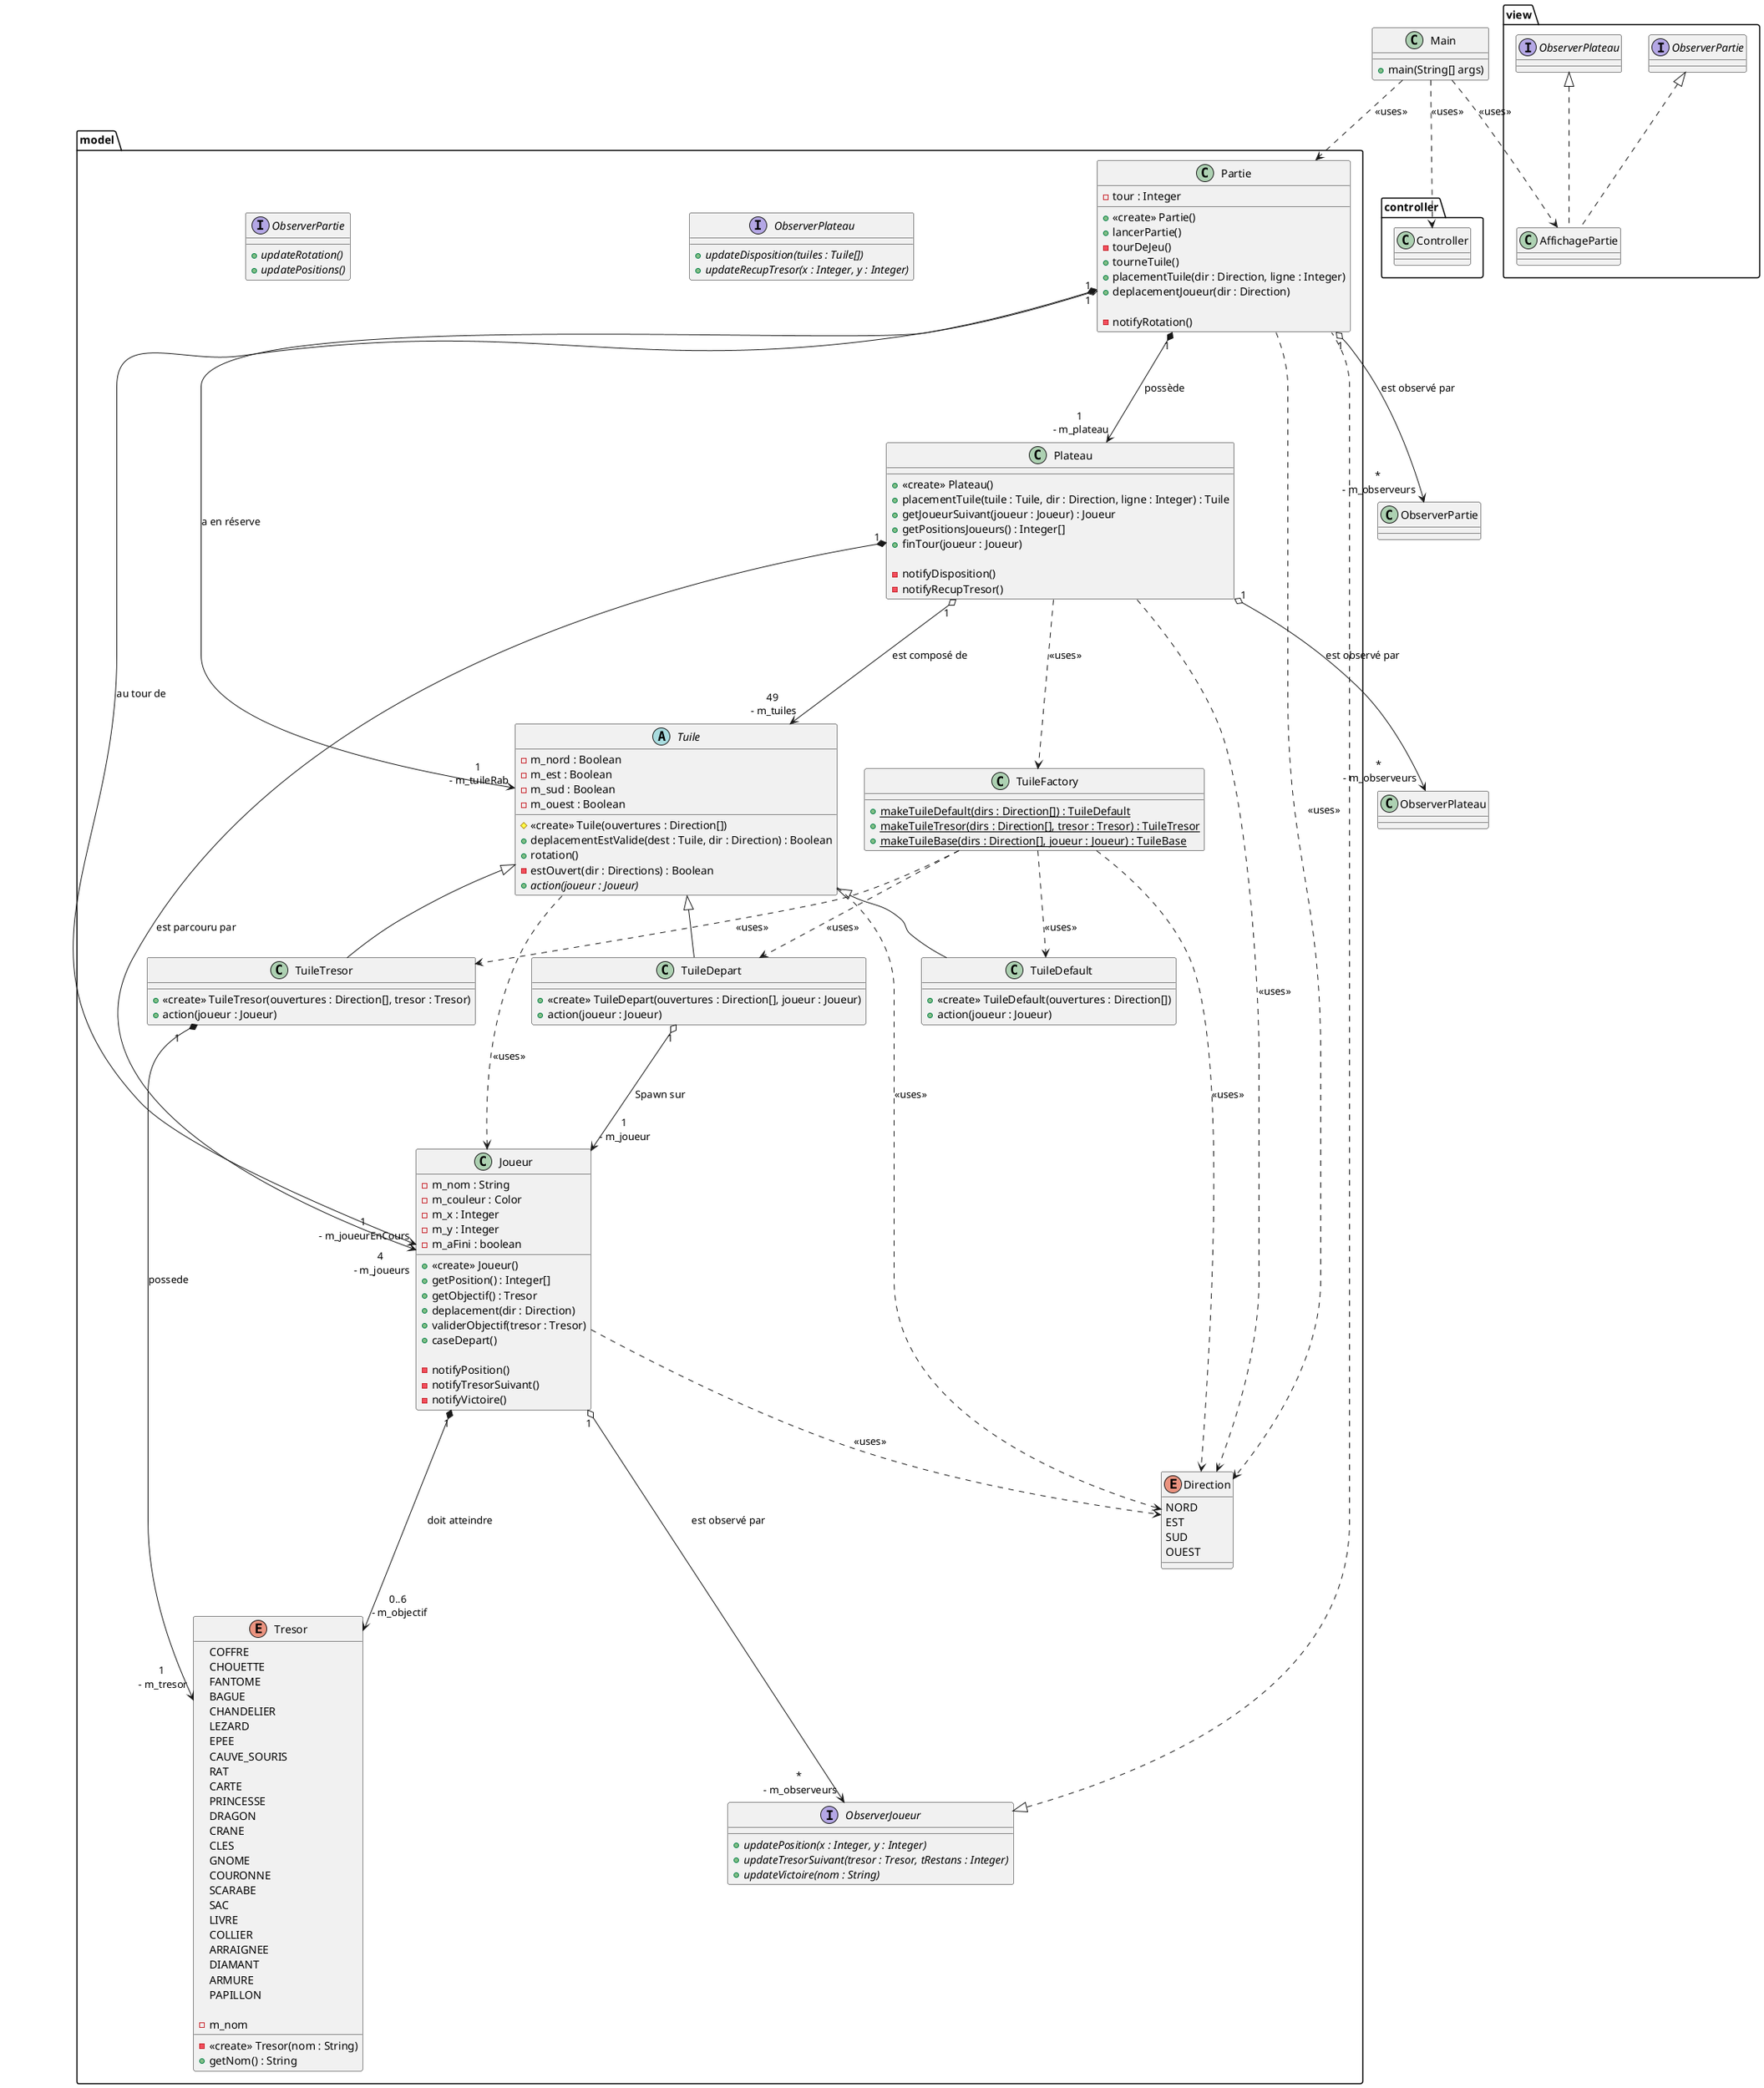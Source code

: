 @startuml
'https://plantuml.com/class-diagram

class Main
{
    + main(String[] args)
}

package model
{
    class Partie implements ObserverJoueur
    {
        - tour : Integer

        + <<create>> Partie()
        + lancerPartie()
        - tourDeJeu()
        + tourneTuile()
        + placementTuile(dir : Direction, ligne : Integer)
        + deplacementJoueur(dir : Direction)

        - notifyRotation()
    }

    class Plateau
    {
        + <<create>> Plateau()
        + placementTuile(tuile : Tuile, dir : Direction, ligne : Integer) : Tuile
        + getJoueurSuivant(joueur : Joueur) : Joueur
        + getPositionsJoueurs() : Integer[]
        + finTour(joueur : Joueur)

        - notifyDisposition()
        - notifyRecupTresor()
    }

    enum Direction
    {
        NORD
        EST
        SUD
        OUEST
    }

    class TuileFactory
    {
        + {static} makeTuileDefault(dirs : Direction[]) : TuileDefault
        + {static} makeTuileTresor(dirs : Direction[], tresor : Tresor) : TuileTresor
        + {static} makeTuileBase(dirs : Direction[], joueur : Joueur) : TuileBase
    }

    abstract class Tuile
    {
        - m_nord : Boolean
        - m_est : Boolean
        - m_sud : Boolean
        - m_ouest : Boolean

        # <<create>> Tuile(ouvertures : Direction[])
        + deplacementEstValide(dest : Tuile, dir : Direction) : Boolean
        + rotation()
        - estOuvert(dir : Directions) : Boolean
        + {abstract} action(joueur : Joueur)
    }

    class TuileDefault extends Tuile
    {
        + <<create>> TuileDefault(ouvertures : Direction[])
        + action(joueur : Joueur)
    }
    /'
    TuileDefault ..> Direction : <<uses>>
    TuileDefault ..> Joueur : <<uses>>'/

    class TuileDepart extends Tuile
    {
        + <<create>> TuileDepart(ouvertures : Direction[], joueur : Joueur)
        + action(joueur : Joueur)
    }
    /'
    TuileDepart ..> Direction : <<uses>>
    TuileDepart ..> Joueur : <<uses>> '/

    class TuileTresor extends Tuile
    {
        + <<create>> TuileTresor(ouvertures : Direction[], tresor : Tresor)
        + action(joueur : Joueur)
    }
    /'
    TuileTresor ..> Direction : <<uses>>
    TuileTresor ..> Joueur : <<uses>>
    TuileTresor ..> Tresor : <<uses>>'/

    class Joueur
    {
        - m_nom : String
        - m_couleur : Color
        - m_x : Integer
        - m_y : Integer
        - m_aFini : boolean

        + <<create>> Joueur()
        + getPosition() : Integer[]
        + getObjectif() : Tresor
        + deplacement(dir : Direction)
        + validerObjectif(tresor : Tresor)
        + caseDepart()

        - notifyPosition()
        - notifyTresorSuivant()
        - notifyVictoire()
    }

    enum Tresor
    {
        COFFRE
        CHOUETTE
        FANTOME
        BAGUE
        CHANDELIER
        LEZARD
        EPEE
        CAUVE_SOURIS
        RAT
        CARTE
        PRINCESSE
        DRAGON
        CRANE
        CLES
        GNOME
        COURONNE
        SCARABE
        SAC
        LIVRE
        COLLIER
        ARRAIGNEE
        DIAMANT
        ARMURE
        PAPILLON

        - <<create>> Tresor(nom : String)
        - m_nom
        + getNom() : String
    }

    interface ObserverJoueur
    {
        + {abstract} updatePosition(x : Integer, y : Integer)
        + {abstract} updateTresorSuivant(tresor : Tresor, tRestans : Integer)
        + {abstract} updateVictoire(nom : String)
    }

    interface ObserverPlateau
    {
        + {abstract} updateDisposition(tuiles : Tuile[])
        + {abstract} updateRecupTresor(x : Integer, y : Integer)
    }

    interface ObserverPartie
    {
        + {abstract} updateRotation()
        + {abstract} updatePositions()
    }
}

package view
{
    class AffichagePartie implements ObserverPartie, ObserverPlateau
    {

    }
}

package controller
{
    class Controller
    {

    }
}

Main ..> Partie : <<uses>>
Main ..> Controller : <<uses>>
Main ..> AffichagePartie : <<uses>>
Joueur ..> Direction : <<uses>>
'Joueur ..> Tresor : <<uses>>
Tuile ..> Direction : <<uses>>
Tuile ..> Joueur : <<uses>>
TuileFactory ..> TuileDefault : <<uses>>
TuileFactory ..> TuileTresor : <<uses>>
TuileFactory ..> TuileDepart : <<uses>>
TuileFactory ..> Direction : <<uses>>
Plateau ..> Direction : <<uses>>
Plateau ..> TuileFactory : <<uses>>
Partie ..> Direction : <<uses>>

Partie "1" *---> "1\n - m_plateau" Plateau : possède
Partie "1" *---> "1\n - m_tuileRab" Tuile : a en réserve
Partie "1" o---> "1\n - m_joueurEnCours" Joueur : au tour de
Partie "1" o---> "*\n - m_observeurs" ObserverPartie : est observé par

Plateau "1" o---> "49\n - m_tuiles" Tuile : est composé de
Plateau "1" *---> "4\n - m_joueurs" Joueur : est parcouru par
Plateau "1" o---> "*\n - m_observeurs" ObserverPlateau : est observé par

TuileTresor "1" *---> "1\n - m_tresor" Tresor : possede
TuileDepart "1" o---> "1\n - m_joueur" Joueur : Spawn sur

Joueur "1" *---> "0..6\n - m_objectif" Tresor : doit atteindre
Joueur "1" o---> "*\n - m_observeurs" ObserverJoueur : est observé par

@enduml